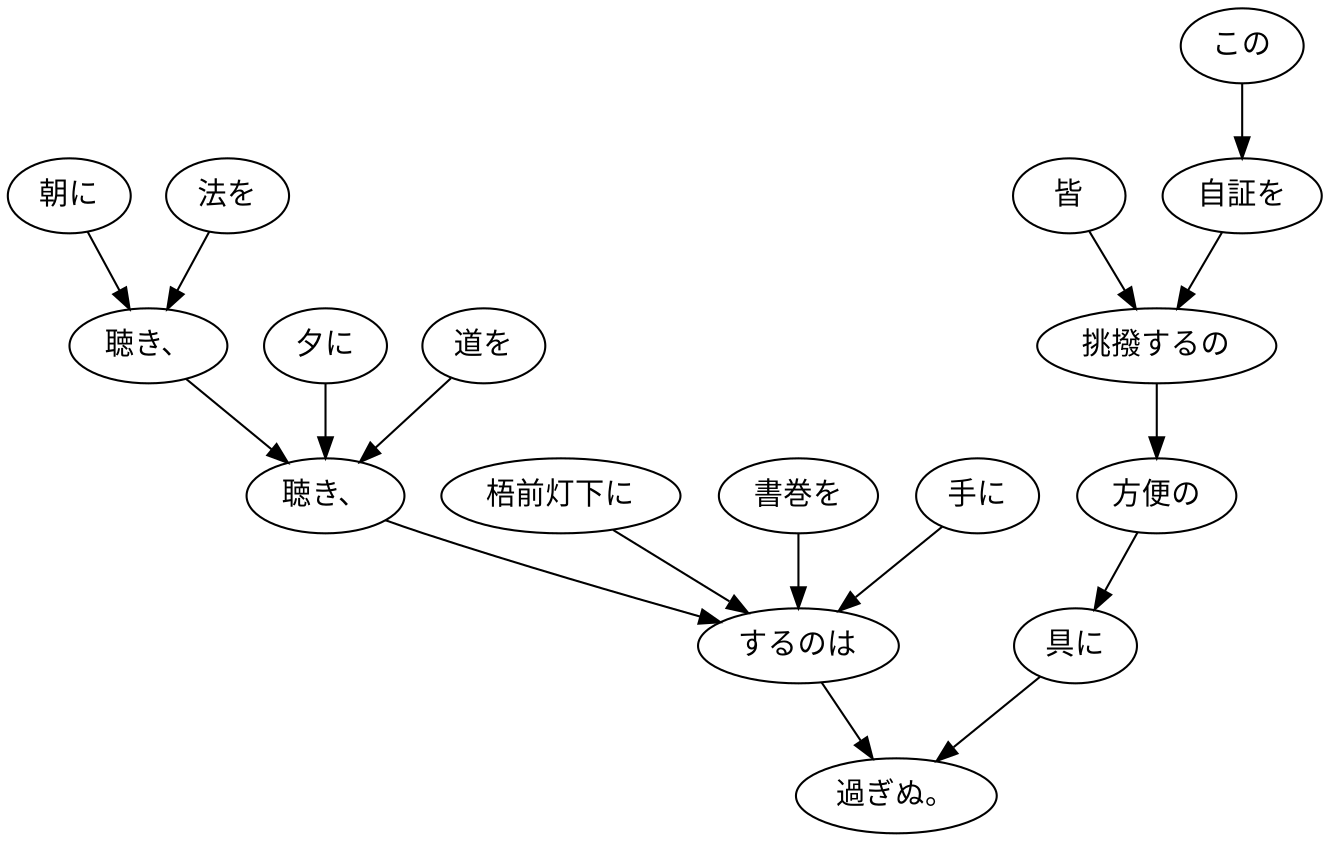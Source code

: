 digraph graph5702 {
	node0 [label="朝に"];
	node1 [label="法を"];
	node2 [label="聴き、"];
	node3 [label="夕に"];
	node4 [label="道を"];
	node5 [label="聴き、"];
	node6 [label="梧前灯下に"];
	node7 [label="書巻を"];
	node8 [label="手に"];
	node9 [label="するのは"];
	node10 [label="皆"];
	node11 [label="この"];
	node12 [label="自証を"];
	node13 [label="挑撥するの"];
	node14 [label="方便の"];
	node15 [label="具に"];
	node16 [label="過ぎぬ。"];
	node0 -> node2;
	node1 -> node2;
	node2 -> node5;
	node3 -> node5;
	node4 -> node5;
	node5 -> node9;
	node6 -> node9;
	node7 -> node9;
	node8 -> node9;
	node9 -> node16;
	node10 -> node13;
	node11 -> node12;
	node12 -> node13;
	node13 -> node14;
	node14 -> node15;
	node15 -> node16;
}
